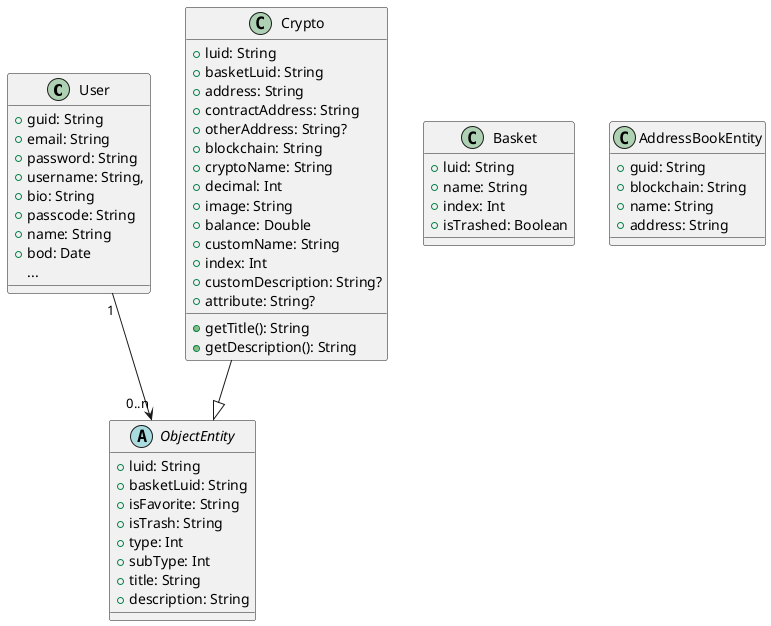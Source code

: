 
@startuml

class User {
    + guid: String
    + email: String
    + password: String
    + username: String,
    + bio: String
    + passcode: String
    + name: String
    + bod: Date
    ...
}
class Basket {
    + luid: String
    + name: String
    + index: Int
    + isTrashed: Boolean
}

abstract class ObjectEntity {
    + luid: String
    + basketLuid: String
    + isFavorite: String
    + isTrash: String
    + type: Int
    + subType: Int
    + title: String
    + description: String
}

class Crypto {
    + luid: String
    + basketLuid: String
    + address: String
    + contractAddress: String
    + otherAddress: String?
    + blockchain: String
    + cryptoName: String
    + decimal: Int
    + image: String
    + balance: Double
    + customName: String
    + index: Int
    + customDescription: String?
    + attribute: String?
    + getTitle(): String
    + getDescription(): String
}

class AddressBookEntity {
    + guid: String
    + blockchain: String
    + name: String
    + address: String
}

Crypto --|> ObjectEntity
User "1"-->"0..n" ObjectEntity

@enduml

@startuml
package app {
    package screens{
    }

    package components {

    }
    package uiEntity {

    }
    screens ..> uiEntity
    screens ..> components
    components .. uiEntity
}

package common {

}
package designsystem {
    enum colors {
        color
        list
    }
    enum typography {
        typography
        list
    }

    enum shapes {
    }

    package theme {

    }

    package components {
    }

    package icons {

    }
    components ..>theme
    theme ..> colors
    theme ..> typography
    theme ..> shapes
}

package user {
   package entity {

   }
   package usecase {

   }
   usecase ..> entity
}

package crypto {
package entity {

   }
   package usecase {

   }
   usecase ..> entity
}

package cryptography {

package entity {

   }
   package usecase {

   }
   usecase ..> entity
}

package datasource {
    package models {}
    package repositoryImp {}
}

package common {
    package basket {}
    package history {}
    package entity {}

    basket ..> entity
    history ..> entity
}



app ..> designsystem

datasource ..|> user
datasource ..|> cryptography
datasource ..|> common
datasource ..|> crypto



app ..> user

app ..> crypto

app ..> cryptography

app ..> common

@enduml